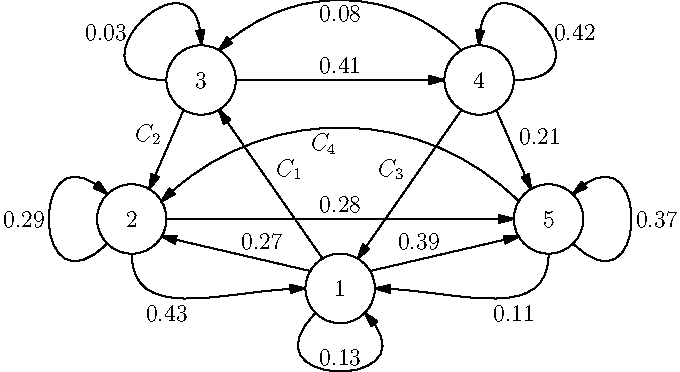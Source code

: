 size(12cm); 

draw(unitcircle);
draw(shift((-6,2))*unitcircle);
draw(shift((6,2))*unitcircle);
draw(shift((-4,6))*unitcircle);
draw(shift((4,6))*unitcircle);

label("$1$",(0,0));
label("$2$",(-6,2));
label("$3$",(-4,6));
label("$4$",(4,6));
label("$5$",(6,2));

draw((-0.85,0.5)--(-5.15,1.5),Arrow);
draw((-0.5,0.85)--(-3.5,5.15),Arrow);
draw((0.85,0.5)--(5.15,1.5),Arrow);
draw((-0.7,-0.7){SW}..{NW}(0.7,-0.7),Arrow);

draw((-6.7,1.3){SW}..{SE}(-6.7,2.7),Arrow);
draw((-6,1){S}..{E}(-1,0),Arrow);
draw((-5,2)--(5,2),Arrow);

draw((-4.5,5.15)--(-5.5,2.85),Arrow);
draw((-3,6)--(3,6),Arrow);
draw((-5,6){W}..{S}(-4,7),Arrow);

draw((3.5,6.85){NW}..{SW}(-3.5,6.85),Arrow);
draw((4.5,5.12)--(5.5,2.85),Arrow);
draw((5,6){E}..{S}(4,7),Arrow);
draw((3.5,5.15)--(0.5,0.85),Arrow);

draw((6,1){S}..{W}(1,0),Arrow);
draw((5.15,2.5){NW}..{SW}(-5.15,2.5),Arrow);
draw((6.7,1.3){SE}..{SW}(6.7,2.7),Arrow);

label("$0.13$",(0,-2.4),N);
label("$0.27$",(-3,1),NE);
label("$C_1$",(-2,3),NE);
label("$0.39$",(3,1),NW);

label("$0.29$",(-8.3,2),W);
label("$0.43$",(-5,-0.3),S);
label("$0.28$",(0,2),N);

label("$C_2$",(-5,4),NW);
label("$0.41$",(0,6),N);
label("$0.03$",(-6,7),NW);

label("$0.08$",(0,7.5),N);
label("$0.21$",(5,4),NE);
label("$0.42$",(6,7),NE);
label("$C_3$",(2,3),NW);

label("$0.11$",(5,-0.3),S);
label("$C_4$",(-1,4.6),SE);
label("$0.37$",(8.3,2),E);


